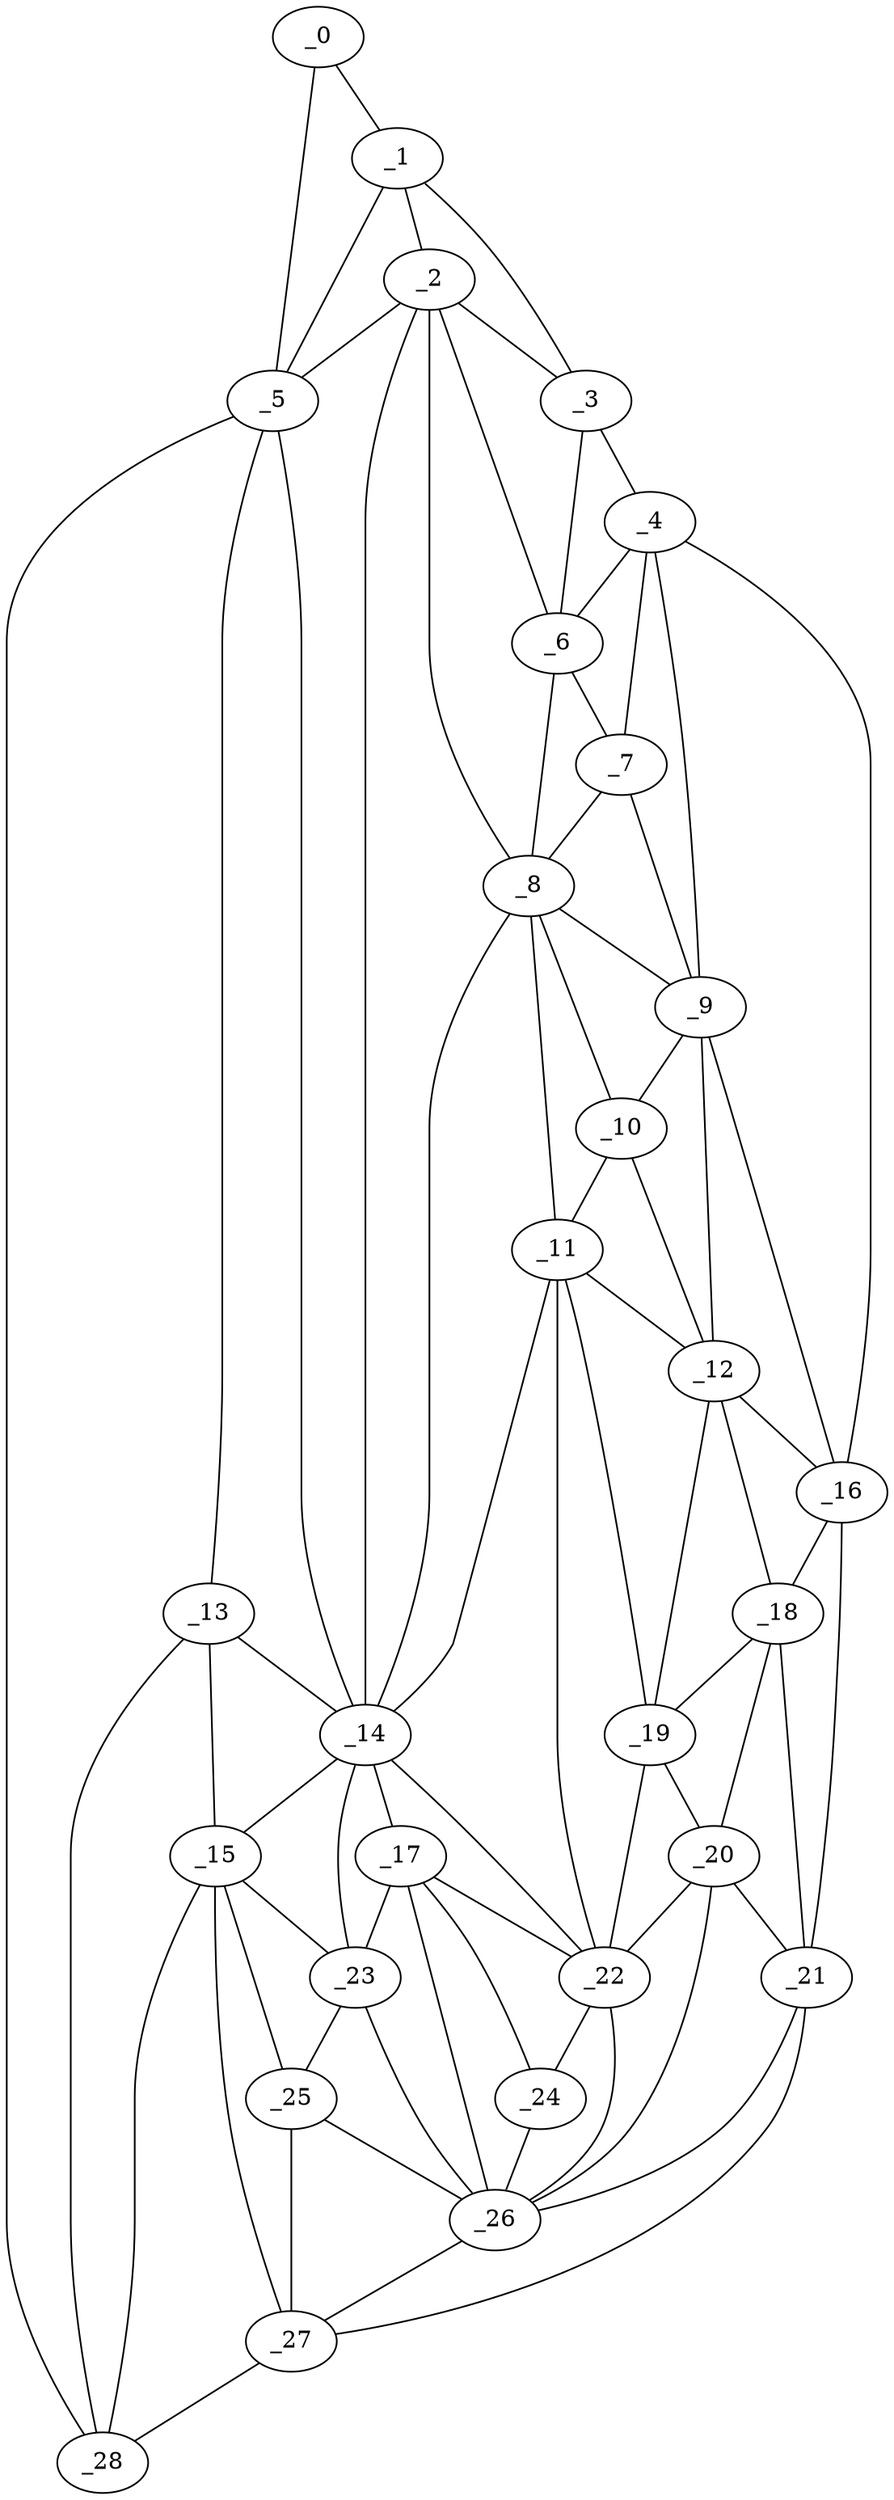 graph "obj66__0.gxl" {
	_0	 [x=10,
		y=94];
	_1	 [x=11,
		y=58];
	_0 -- _1	 [valence=1];
	_5	 [x=32,
		y=103];
	_0 -- _5	 [valence=1];
	_2	 [x=15,
		y=53];
	_1 -- _2	 [valence=2];
	_3	 [x=17,
		y=19];
	_1 -- _3	 [valence=1];
	_1 -- _5	 [valence=2];
	_2 -- _3	 [valence=2];
	_2 -- _5	 [valence=1];
	_6	 [x=36,
		y=26];
	_2 -- _6	 [valence=1];
	_8	 [x=48,
		y=27];
	_2 -- _8	 [valence=2];
	_14	 [x=93,
		y=68];
	_2 -- _14	 [valence=2];
	_4	 [x=24,
		y=13];
	_3 -- _4	 [valence=1];
	_3 -- _6	 [valence=2];
	_4 -- _6	 [valence=1];
	_7	 [x=44,
		y=18];
	_4 -- _7	 [valence=1];
	_9	 [x=58,
		y=17];
	_4 -- _9	 [valence=1];
	_16	 [x=99,
		y=14];
	_4 -- _16	 [valence=1];
	_13	 [x=82,
		y=98];
	_5 -- _13	 [valence=2];
	_5 -- _14	 [valence=2];
	_28	 [x=120,
		y=118];
	_5 -- _28	 [valence=1];
	_6 -- _7	 [valence=1];
	_6 -- _8	 [valence=2];
	_7 -- _8	 [valence=2];
	_7 -- _9	 [valence=2];
	_8 -- _9	 [valence=1];
	_10	 [x=64,
		y=24];
	_8 -- _10	 [valence=1];
	_11	 [x=73,
		y=31];
	_8 -- _11	 [valence=2];
	_8 -- _14	 [valence=1];
	_9 -- _10	 [valence=2];
	_12	 [x=78,
		y=26];
	_9 -- _12	 [valence=2];
	_9 -- _16	 [valence=2];
	_10 -- _11	 [valence=2];
	_10 -- _12	 [valence=1];
	_11 -- _12	 [valence=1];
	_11 -- _14	 [valence=2];
	_19	 [x=104,
		y=36];
	_11 -- _19	 [valence=2];
	_22	 [x=107,
		y=46];
	_11 -- _22	 [valence=1];
	_12 -- _16	 [valence=1];
	_18	 [x=104,
		y=26];
	_12 -- _18	 [valence=1];
	_12 -- _19	 [valence=2];
	_13 -- _14	 [valence=1];
	_15	 [x=93,
		y=84];
	_13 -- _15	 [valence=2];
	_13 -- _28	 [valence=1];
	_14 -- _15	 [valence=1];
	_17	 [x=100,
		y=65];
	_14 -- _17	 [valence=1];
	_14 -- _22	 [valence=2];
	_23	 [x=108,
		y=74];
	_14 -- _23	 [valence=1];
	_15 -- _23	 [valence=2];
	_25	 [x=112,
		y=79];
	_15 -- _25	 [valence=1];
	_27	 [x=120,
		y=86];
	_15 -- _27	 [valence=1];
	_15 -- _28	 [valence=1];
	_16 -- _18	 [valence=2];
	_21	 [x=107,
		y=18];
	_16 -- _21	 [valence=1];
	_17 -- _22	 [valence=2];
	_17 -- _23	 [valence=1];
	_24	 [x=110,
		y=59];
	_17 -- _24	 [valence=1];
	_26	 [x=113,
		y=63];
	_17 -- _26	 [valence=2];
	_18 -- _19	 [valence=2];
	_20	 [x=106,
		y=30];
	_18 -- _20	 [valence=2];
	_18 -- _21	 [valence=2];
	_19 -- _20	 [valence=1];
	_19 -- _22	 [valence=2];
	_20 -- _21	 [valence=1];
	_20 -- _22	 [valence=2];
	_20 -- _26	 [valence=1];
	_21 -- _26	 [valence=2];
	_21 -- _27	 [valence=1];
	_22 -- _24	 [valence=2];
	_22 -- _26	 [valence=2];
	_23 -- _25	 [valence=1];
	_23 -- _26	 [valence=2];
	_24 -- _26	 [valence=2];
	_25 -- _26	 [valence=2];
	_25 -- _27	 [valence=2];
	_26 -- _27	 [valence=1];
	_27 -- _28	 [valence=1];
}
